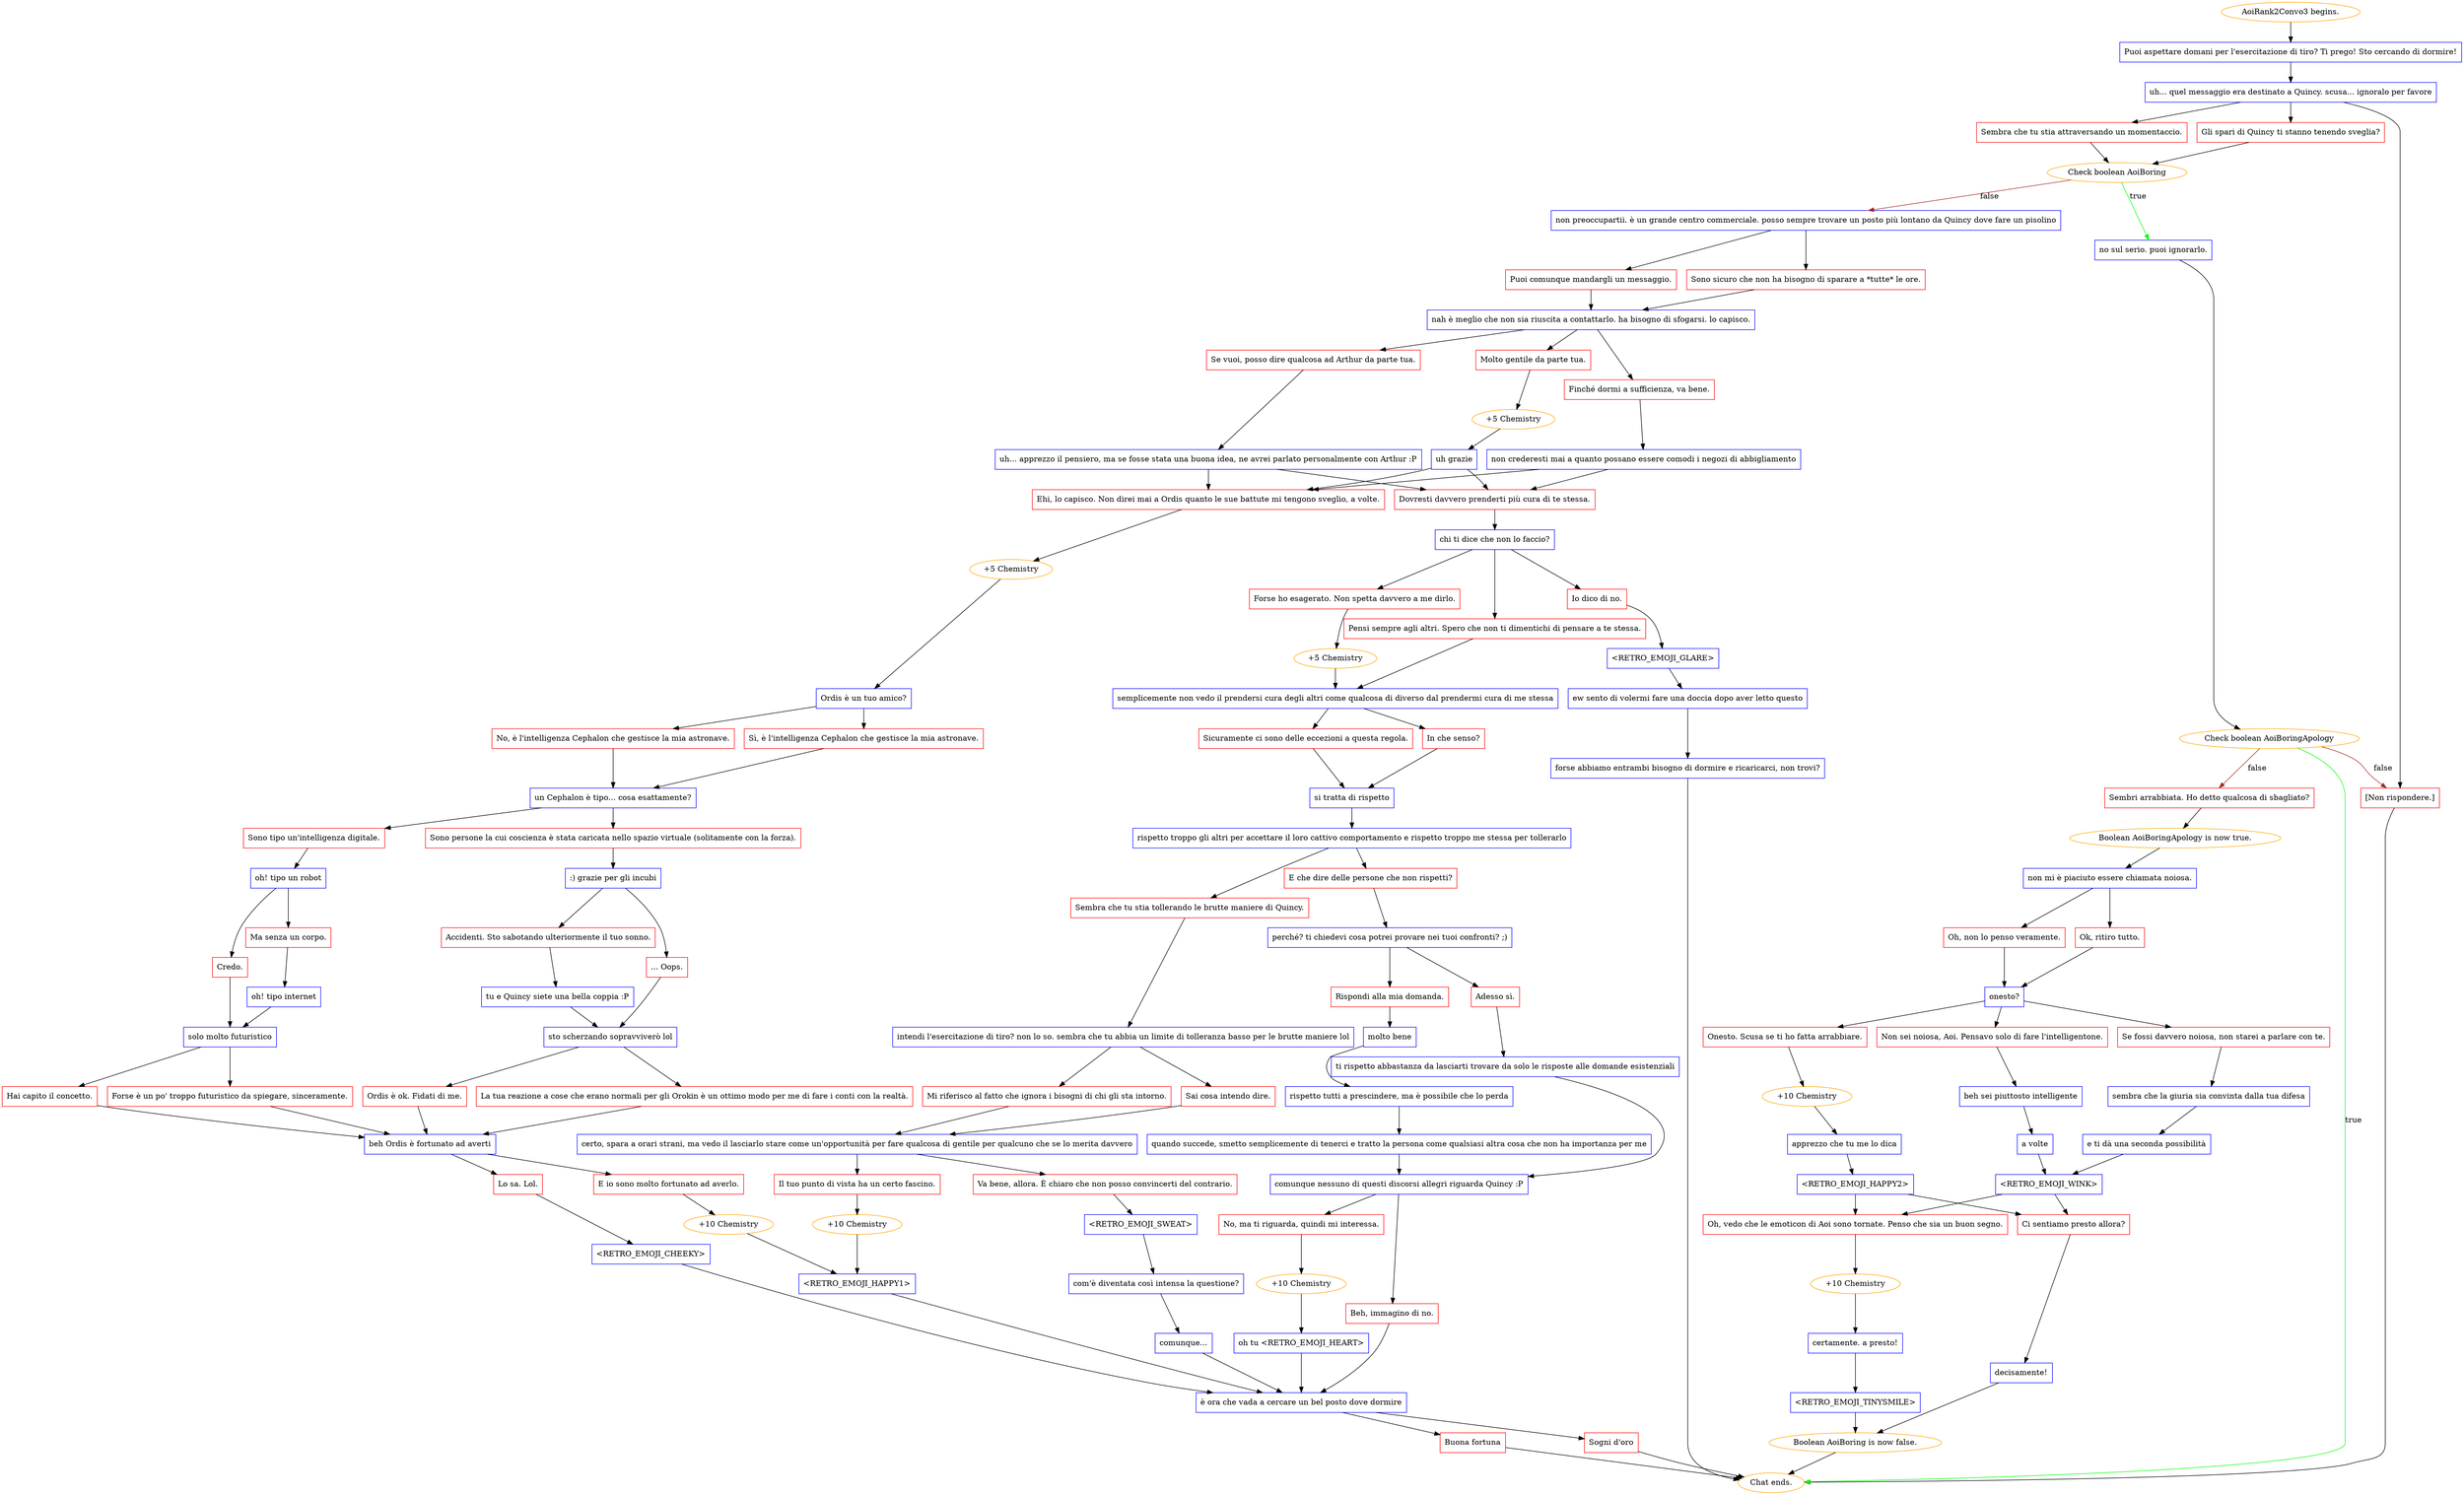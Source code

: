 digraph {
	"AoiRank2Convo3 begins." [color=orange];
		"AoiRank2Convo3 begins." -> j1845243072;
	j1845243072 [label="Puoi aspettare domani per l'esercitazione di tiro? Ti prego! Sto cercando di dormire!",shape=box,color=blue];
		j1845243072 -> j580690052;
	j580690052 [label="uh... quel messaggio era destinato a Quincy. scusa... ignoralo per favore",shape=box,color=blue];
		j580690052 -> j1639636719;
		j580690052 -> j2177917774;
		j580690052 -> j3968938462;
	j1639636719 [label="Gli spari di Quincy ti stanno tenendo sveglia?",shape=box,color=red];
		j1639636719 -> j1609432289;
	j2177917774 [label="Sembra che tu stia attraversando un momentaccio.",shape=box,color=red];
		j2177917774 -> j1609432289;
	j3968938462 [label="[Non rispondere.]",shape=box,color=red];
		j3968938462 -> "Chat ends.";
	j1609432289 [label="Check boolean AoiBoring",color=orange];
		j1609432289 -> j612556600 [label=true,color=green];
		j1609432289 -> j3560752013 [label=false,color=brown];
	"Chat ends." [color=orange];
	j612556600 [label="no sul serio. puoi ignorarlo.",shape=box,color=blue];
		j612556600 -> j184200178;
	j3560752013 [label="non preoccupartii. è un grande centro commerciale. posso sempre trovare un posto più lontano da Quincy dove fare un pisolino",shape=box,color=blue];
		j3560752013 -> j16210937;
		j3560752013 -> j3434451359;
	j184200178 [label="Check boolean AoiBoringApology",color=orange];
		j184200178 -> "Chat ends." [label=true,color=green];
		j184200178 -> j2387653522 [label=false,color=brown];
		j184200178 -> j3968938462 [label=false,color=brown];
	j16210937 [label="Sono sicuro che non ha bisogno di sparare a *tutte* le ore.",shape=box,color=red];
		j16210937 -> j3941443633;
	j3434451359 [label="Puoi comunque mandargli un messaggio.",shape=box,color=red];
		j3434451359 -> j3941443633;
	j2387653522 [label="Sembri arrabbiata. Ho detto qualcosa di sbagliato?",shape=box,color=red];
		j2387653522 -> j1059054381;
	j3941443633 [label="nah è meglio che non sia riuscita a contattarlo. ha bisogno di sfogarsi. lo capisco.",shape=box,color=blue];
		j3941443633 -> j2540188610;
		j3941443633 -> j268826083;
		j3941443633 -> j4015483180;
	j1059054381 [label="Boolean AoiBoringApology is now true.",color=orange];
		j1059054381 -> j2364498099;
	j2540188610 [label="Se vuoi, posso dire qualcosa ad Arthur da parte tua.",shape=box,color=red];
		j2540188610 -> j2471778503;
	j268826083 [label="Molto gentile da parte tua.",shape=box,color=red];
		j268826083 -> j1173796979;
	j4015483180 [label="Finché dormi a sufficienza, va bene.",shape=box,color=red];
		j4015483180 -> j891133570;
	j2364498099 [label="non mi è piaciuto essere chiamata noiosa.",shape=box,color=blue];
		j2364498099 -> j3864954322;
		j2364498099 -> j2786400905;
	j2471778503 [label="uh... apprezzo il pensiero, ma se fosse stata una buona idea, ne avrei parlato personalmente con Arthur :P",shape=box,color=blue];
		j2471778503 -> j1039220103;
		j2471778503 -> j3746099943;
	j1173796979 [label="+5 Chemistry",color=orange];
		j1173796979 -> j3436736995;
	j891133570 [label="non crederesti mai a quanto possano essere comodi i negozi di abbigliamento",shape=box,color=blue];
		j891133570 -> j1039220103;
		j891133570 -> j3746099943;
	j3864954322 [label="Oh, non lo penso veramente.",shape=box,color=red];
		j3864954322 -> j3250879712;
	j2786400905 [label="Ok, ritiro tutto.",shape=box,color=red];
		j2786400905 -> j3250879712;
	j1039220103 [label="Ehi, lo capisco. Non direi mai a Ordis quanto le sue battute mi tengono sveglio, a volte.",shape=box,color=red];
		j1039220103 -> j524494379;
	j3746099943 [label="Dovresti davvero prenderti più cura di te stessa.",shape=box,color=red];
		j3746099943 -> j6420104;
	j3436736995 [label="uh grazie",shape=box,color=blue];
		j3436736995 -> j1039220103;
		j3436736995 -> j3746099943;
	j3250879712 [label="onesto?",shape=box,color=blue];
		j3250879712 -> j1555976867;
		j3250879712 -> j1668415791;
		j3250879712 -> j1613752498;
	j524494379 [label="+5 Chemistry",color=orange];
		j524494379 -> j347234601;
	j6420104 [label="chi ti dice che non lo faccio?",shape=box,color=blue];
		j6420104 -> j3022279157;
		j6420104 -> j2043604544;
		j6420104 -> j3276675114;
	j1555976867 [label="Onesto. Scusa se ti ho fatta arrabbiare.",shape=box,color=red];
		j1555976867 -> j544331638;
	j1668415791 [label="Non sei noiosa, Aoi. Pensavo solo di fare l'intelligentone.",shape=box,color=red];
		j1668415791 -> j1925394160;
	j1613752498 [label="Se fossi davvero noiosa, non starei a parlare con te.",shape=box,color=red];
		j1613752498 -> j1327390658;
	j347234601 [label="Ordis è un tuo amico?",shape=box,color=blue];
		j347234601 -> j1451022052;
		j347234601 -> j667346679;
	j3022279157 [label="Pensi sempre agli altri. Spero che non ti dimentichi di pensare a te stessa.",shape=box,color=red];
		j3022279157 -> j2350808796;
	j2043604544 [label="Forse ho esagerato. Non spetta davvero a me dirlo.",shape=box,color=red];
		j2043604544 -> j2991230540;
	j3276675114 [label="Io dico di no.",shape=box,color=red];
		j3276675114 -> j3860602857;
	j544331638 [label="+10 Chemistry",color=orange];
		j544331638 -> j2081448691;
	j1925394160 [label="beh sei piuttosto intelligente",shape=box,color=blue];
		j1925394160 -> j217029505;
	j1327390658 [label="sembra che la giuria sia convinta dalla tua difesa",shape=box,color=blue];
		j1327390658 -> j3701669935;
	j1451022052 [label="Sì, è l'intelligenza Cephalon che gestisce la mia astronave.",shape=box,color=red];
		j1451022052 -> j2676209501;
	j667346679 [label="No, è l'intelligenza Cephalon che gestisce la mia astronave.",shape=box,color=red];
		j667346679 -> j2676209501;
	j2350808796 [label="semplicemente non vedo il prendersi cura degli altri come qualcosa di diverso dal prendermi cura di me stessa",shape=box,color=blue];
		j2350808796 -> j844458819;
		j2350808796 -> j3189295489;
	j2991230540 [label="+5 Chemistry",color=orange];
		j2991230540 -> j2350808796;
	j3860602857 [label="<RETRO_EMOJI_GLARE>",shape=box,color=blue];
		j3860602857 -> j185788010;
	j2081448691 [label="apprezzo che tu me lo dica",shape=box,color=blue];
		j2081448691 -> j866100975;
	j217029505 [label="a volte",shape=box,color=blue];
		j217029505 -> j2769349076;
	j3701669935 [label="e ti dà una seconda possibilità",shape=box,color=blue];
		j3701669935 -> j2769349076;
	j2676209501 [label="un Cephalon è tipo... cosa esattamente?",shape=box,color=blue];
		j2676209501 -> j1296832365;
		j2676209501 -> j3556711137;
	j844458819 [label="Sicuramente ci sono delle eccezioni a questa regola.",shape=box,color=red];
		j844458819 -> j3013683977;
	j3189295489 [label="In che senso?",shape=box,color=red];
		j3189295489 -> j3013683977;
	j185788010 [label="ew sento di volermi fare una doccia dopo aver letto questo",shape=box,color=blue];
		j185788010 -> j3264625889;
	j866100975 [label="<RETRO_EMOJI_HAPPY2>",shape=box,color=blue];
		j866100975 -> j2599776825;
		j866100975 -> j1348609732;
	j2769349076 [label="<RETRO_EMOJI_WINK>",shape=box,color=blue];
		j2769349076 -> j2599776825;
		j2769349076 -> j1348609732;
	j1296832365 [label="Sono tipo un'intelligenza digitale.",shape=box,color=red];
		j1296832365 -> j1125350341;
	j3556711137 [label="Sono persone la cui coscienza è stata caricata nello spazio virtuale (solitamente con la forza).",shape=box,color=red];
		j3556711137 -> j2604496789;
	j3013683977 [label="si tratta di rispetto",shape=box,color=blue];
		j3013683977 -> j2852117928;
	j3264625889 [label="forse abbiamo entrambi bisogno di dormire e ricaricarci, non trovi?",shape=box,color=blue];
		j3264625889 -> "Chat ends.";
	j2599776825 [label="Ci sentiamo presto allora?",shape=box,color=red];
		j2599776825 -> j2843120935;
	j1348609732 [label="Oh, vedo che le emoticon di Aoi sono tornate. Penso che sia un buon segno.",shape=box,color=red];
		j1348609732 -> j671032343;
	j1125350341 [label="oh! tipo un robot",shape=box,color=blue];
		j1125350341 -> j1487814812;
		j1125350341 -> j2397136460;
	j2604496789 [label=":) grazie per gli incubi",shape=box,color=blue];
		j2604496789 -> j3718551981;
		j2604496789 -> j47821300;
	j2852117928 [label="rispetto troppo gli altri per accettare il loro cattivo comportamento e rispetto troppo me stessa per tollerarlo",shape=box,color=blue];
		j2852117928 -> j1904529379;
		j2852117928 -> j2820182774;
	j2843120935 [label="decisamente!",shape=box,color=blue];
		j2843120935 -> j1984221796;
	j671032343 [label="+10 Chemistry",color=orange];
		j671032343 -> j2347686761;
	j1487814812 [label="Credo.",shape=box,color=red];
		j1487814812 -> j874468065;
	j2397136460 [label="Ma senza un corpo.",shape=box,color=red];
		j2397136460 -> j245672428;
	j3718551981 [label="Accidenti. Sto sabotando ulteriormente il tuo sonno.",shape=box,color=red];
		j3718551981 -> j4106222306;
	j47821300 [label="... Oops.",shape=box,color=red];
		j47821300 -> j3008687816;
	j1904529379 [label="E che dire delle persone che non rispetti?",shape=box,color=red];
		j1904529379 -> j2330447765;
	j2820182774 [label="Sembra che tu stia tollerando le brutte maniere di Quincy.",shape=box,color=red];
		j2820182774 -> j19029101;
	j1984221796 [label="Boolean AoiBoring is now false.",color=orange];
		j1984221796 -> "Chat ends.";
	j2347686761 [label="certamente. a presto!",shape=box,color=blue];
		j2347686761 -> j3248434141;
	j874468065 [label="solo molto futuristico",shape=box,color=blue];
		j874468065 -> j634978046;
		j874468065 -> j2350754803;
	j245672428 [label="oh! tipo internet",shape=box,color=blue];
		j245672428 -> j874468065;
	j4106222306 [label="tu e Quincy siete una bella coppia :P",shape=box,color=blue];
		j4106222306 -> j3008687816;
	j3008687816 [label="sto scherzando sopravviverò lol",shape=box,color=blue];
		j3008687816 -> j633889882;
		j3008687816 -> j3902501314;
	j2330447765 [label="perché? ti chiedevi cosa potrei provare nei tuoi confronti? ;)",shape=box,color=blue];
		j2330447765 -> j587980782;
		j2330447765 -> j765358525;
	j19029101 [label="intendi l'esercitazione di tiro? non lo so. sembra che tu abbia un limite di tolleranza basso per le brutte maniere lol",shape=box,color=blue];
		j19029101 -> j2644893107;
		j19029101 -> j4198607341;
	j3248434141 [label="<RETRO_EMOJI_TINYSMILE>",shape=box,color=blue];
		j3248434141 -> j1984221796;
	j634978046 [label="Hai capito il concetto.",shape=box,color=red];
		j634978046 -> j1422987589;
	j2350754803 [label="Forse è un po' troppo futuristico da spiegare, sinceramente.",shape=box,color=red];
		j2350754803 -> j1422987589;
	j633889882 [label="Ordis è ok. Fidati di me.",shape=box,color=red];
		j633889882 -> j1422987589;
	j3902501314 [label="La tua reazione a cose che erano normali per gli Orokin è un ottimo modo per me di fare i conti con la realtà.",shape=box,color=red];
		j3902501314 -> j1422987589;
	j587980782 [label="Adesso sì.",shape=box,color=red];
		j587980782 -> j1492111490;
	j765358525 [label="Rispondi alla mia domanda.",shape=box,color=red];
		j765358525 -> j3019515983;
	j2644893107 [label="Sai cosa intendo dire.",shape=box,color=red];
		j2644893107 -> j280796310;
	j4198607341 [label="Mi riferisco al fatto che ignora i bisogni di chi gli sta intorno.",shape=box,color=red];
		j4198607341 -> j280796310;
	j1422987589 [label="beh Ordis è fortunato ad averti",shape=box,color=blue];
		j1422987589 -> j1667348768;
		j1422987589 -> j178471603;
	j1492111490 [label="ti rispetto abbastanza da lasciarti trovare da solo le risposte alle domande esistenziali",shape=box,color=blue];
		j1492111490 -> j4263906696;
	j3019515983 [label="molto bene",shape=box,color=blue];
		j3019515983 -> j1136812944;
	j280796310 [label="certo, spara a orari strani, ma vedo il lasciarlo stare come un'opportunità per fare qualcosa di gentile per qualcuno che se lo merita davvero",shape=box,color=blue];
		j280796310 -> j3041882924;
		j280796310 -> j3544524242;
	j1667348768 [label="Lo sa. Lol.",shape=box,color=red];
		j1667348768 -> j1271802050;
	j178471603 [label="E io sono molto fortunato ad averlo.",shape=box,color=red];
		j178471603 -> j205933901;
	j4263906696 [label="comunque nessuno di questi discorsi allegri riguarda Quincy :P",shape=box,color=blue];
		j4263906696 -> j2822511300;
		j4263906696 -> j1498129916;
	j1136812944 [label="rispetto tutti a prescindere, ma è possibile che lo perda",shape=box,color=blue];
		j1136812944 -> j2072765998;
	j3041882924 [label="Va bene, allora. È chiaro che non posso convincerti del contrario.",shape=box,color=red];
		j3041882924 -> j945089213;
	j3544524242 [label="Il tuo punto di vista ha un certo fascino.",shape=box,color=red];
		j3544524242 -> j2415022110;
	j1271802050 [label="<RETRO_EMOJI_CHEEKY>",shape=box,color=blue];
		j1271802050 -> j2056254376;
	j205933901 [label="+10 Chemistry",color=orange];
		j205933901 -> j4033433449;
	j2822511300 [label="No, ma ti riguarda, quindi mi interessa.",shape=box,color=red];
		j2822511300 -> j1738260272;
	j1498129916 [label="Beh, immagino di no.",shape=box,color=red];
		j1498129916 -> j2056254376;
	j2072765998 [label="quando succede, smetto semplicemente di tenerci e tratto la persona come qualsiasi altra cosa che non ha importanza per me",shape=box,color=blue];
		j2072765998 -> j4263906696;
	j945089213 [label="<RETRO_EMOJI_SWEAT>",shape=box,color=blue];
		j945089213 -> j4142077005;
	j2415022110 [label="+10 Chemistry",color=orange];
		j2415022110 -> j4033433449;
	j2056254376 [label="è ora che vada a cercare un bel posto dove dormire",shape=box,color=blue];
		j2056254376 -> j1826827179;
		j2056254376 -> j4205773896;
	j4033433449 [label="<RETRO_EMOJI_HAPPY1>",shape=box,color=blue];
		j4033433449 -> j2056254376;
	j1738260272 [label="+10 Chemistry",color=orange];
		j1738260272 -> j3345622478;
	j4142077005 [label="com'è diventata così intensa la questione?",shape=box,color=blue];
		j4142077005 -> j508714681;
	j1826827179 [label="Buona fortuna",shape=box,color=red];
		j1826827179 -> "Chat ends.";
	j4205773896 [label="Sogni d'oro",shape=box,color=red];
		j4205773896 -> "Chat ends.";
	j3345622478 [label="oh tu <RETRO_EMOJI_HEART>",shape=box,color=blue];
		j3345622478 -> j2056254376;
	j508714681 [label="comunque...",shape=box,color=blue];
		j508714681 -> j2056254376;
}